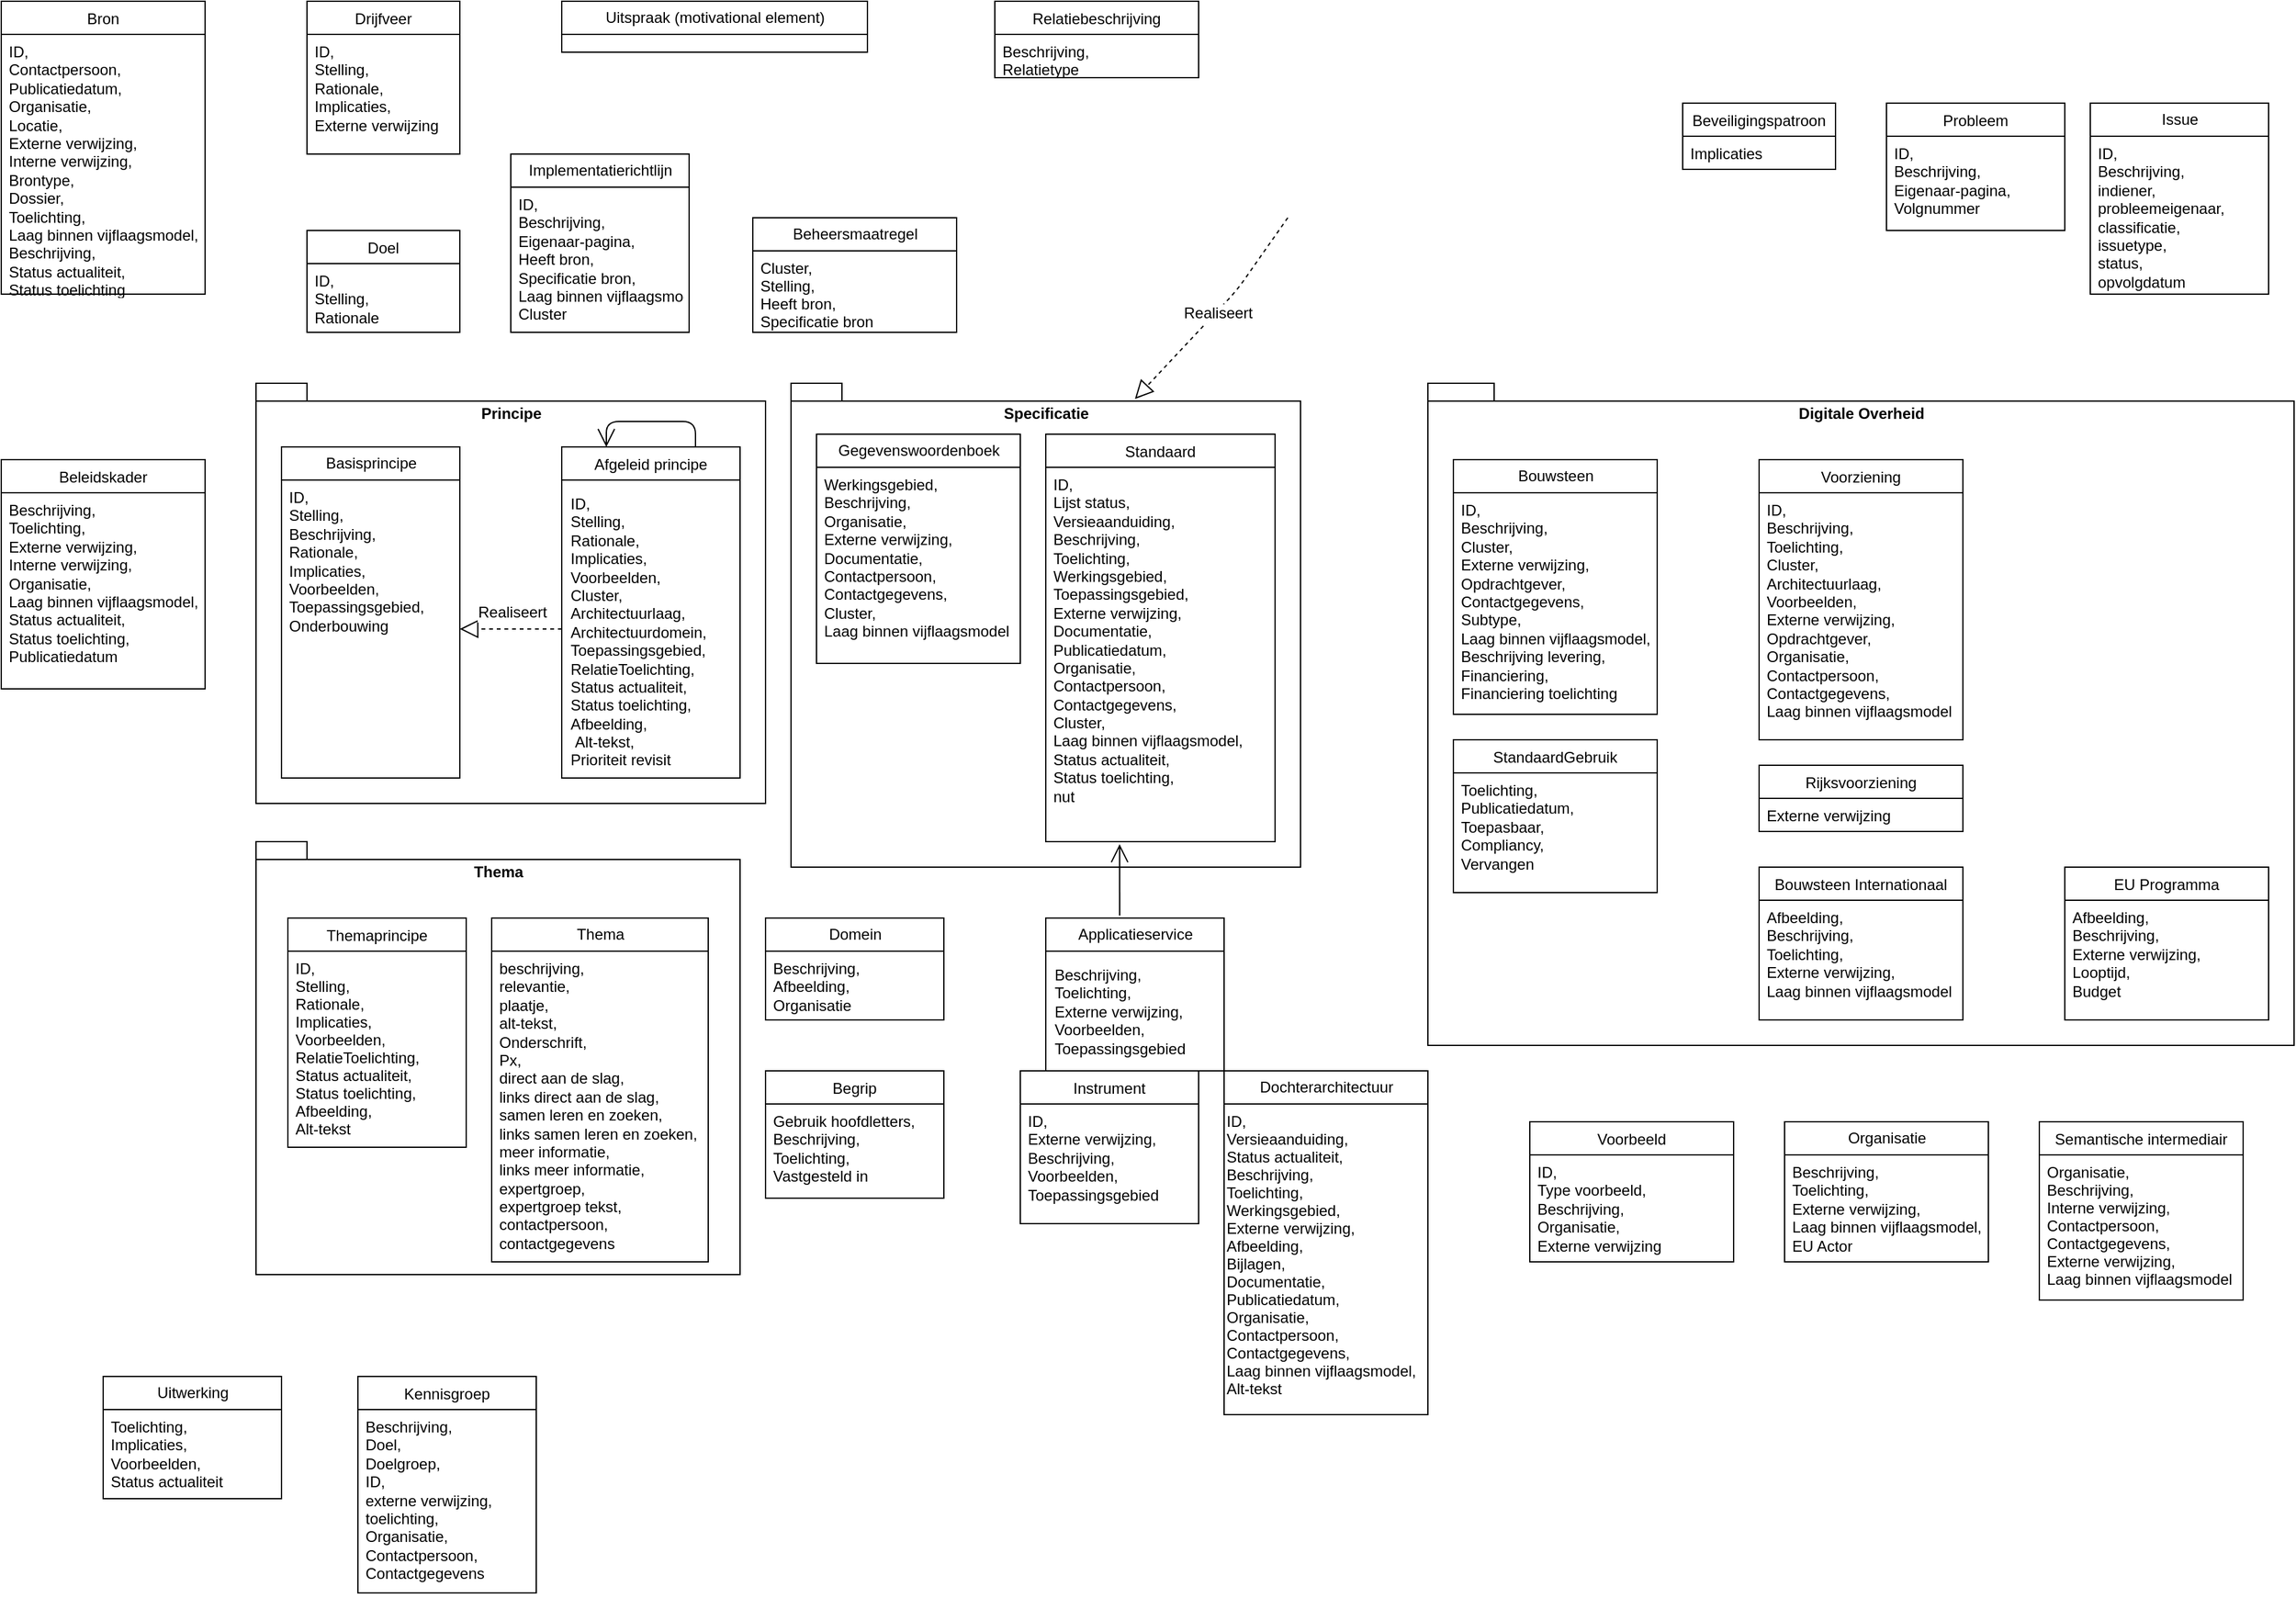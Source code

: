 <mxfile version="12.7.9" type="github">
  <diagram name="Page-1" id="e7e014a7-5840-1c2e-5031-d8a46d1fe8dd">
    <mxGraphModel dx="2591" dy="1582" grid="1" gridSize="10" guides="1" tooltips="1" connect="1" arrows="1" fold="1" page="1" pageScale="1" pageWidth="1169" pageHeight="827" background="#ffffff" math="0" shadow="0">
      <root>
        <mxCell id="0" />
        <mxCell id="1" parent="0" />
        <mxCell id="APrtU9W0fPYDer8AcuMq-135" value="Digitale Overheid" style="shape=folder;fontStyle=1;spacingTop=10;tabWidth=40;tabHeight=14;tabPosition=left;html=1;verticalAlign=top;" vertex="1" parent="1">
          <mxGeometry x="1040" y="-60" width="680" height="520" as="geometry" />
        </mxCell>
        <mxCell id="APrtU9W0fPYDer8AcuMq-133" value="Specificatie" style="shape=folder;fontStyle=1;spacingTop=10;tabWidth=40;tabHeight=14;tabPosition=left;html=1;verticalAlign=top;" vertex="1" parent="1">
          <mxGeometry x="540" y="-60" width="400" height="380" as="geometry" />
        </mxCell>
        <mxCell id="APrtU9W0fPYDer8AcuMq-134" value="Thema" style="shape=folder;fontStyle=1;spacingTop=10;tabWidth=40;tabHeight=14;tabPosition=left;html=1;verticalAlign=top;" vertex="1" parent="1">
          <mxGeometry x="120" y="300" width="380" height="340" as="geometry" />
        </mxCell>
        <mxCell id="APrtU9W0fPYDer8AcuMq-130" value="Principe" style="shape=folder;fontStyle=1;spacingTop=10;tabWidth=40;tabHeight=14;tabPosition=left;html=1;verticalAlign=top;" vertex="1" parent="1">
          <mxGeometry x="120" y="-60" width="400" height="330" as="geometry" />
        </mxCell>
        <mxCell id="aszXzjKTE8ForRHxuUWM-46" value="Afgeleid principe" style="swimlane;fontStyle=0;childLayout=stackLayout;horizontal=1;startSize=26;fillColor=none;horizontalStack=0;resizeParent=1;resizeParentMax=0;resizeLast=0;collapsible=1;marginBottom=0;" parent="1" vertex="1">
          <mxGeometry x="360" y="-10" width="140" height="260" as="geometry" />
        </mxCell>
        <mxCell id="aszXzjKTE8ForRHxuUWM-51" value="ID, &#xa;Stelling, &#xa;Rationale, &#xa;Implicaties, &#xa;Voorbeelden, &#xa;Cluster, &#xa;Architectuurlaag, &#xa;Architectuurdomein, &#xa;Toepassingsgebied, &#xa;RelatieToelichting, &#xa;Status actualiteit, &#xa;Status toelichting, &#xa;Afbeelding,&#xa; Alt-tekst, &#xa;Prioriteit revisit" style="text;whiteSpace=wrap;spacing=7;treeFolding=0;absoluteArcSize=0;" parent="aszXzjKTE8ForRHxuUWM-46" vertex="1">
          <mxGeometry y="26" width="140" height="234" as="geometry" />
        </mxCell>
        <mxCell id="aszXzjKTE8ForRHxuUWM-57" value="Applicatieservice" style="swimlane;fontStyle=0;childLayout=stackLayout;horizontal=1;startSize=26;fillColor=none;horizontalStack=0;resizeParent=1;resizeParentMax=0;resizeLast=0;collapsible=1;marginBottom=0;html=1;" parent="1" vertex="1">
          <mxGeometry x="740" y="360" width="140" height="120" as="geometry" />
        </mxCell>
        <mxCell id="aszXzjKTE8ForRHxuUWM-58" value="Beschrijving, &lt;br&gt;Toelichting, &lt;br&gt;Externe verwijzing, &lt;br&gt;Voorbeelden, &lt;br&gt;Toepassingsgebied" style="text;strokeColor=none;fillColor=none;align=left;verticalAlign=top;overflow=hidden;rotatable=0;points=[[0,0.5],[1,0.5]];portConstraint=eastwest;html=1;spacing=7;" parent="aszXzjKTE8ForRHxuUWM-57" vertex="1">
          <mxGeometry y="26" width="140" height="94" as="geometry" />
        </mxCell>
        <mxCell id="aszXzjKTE8ForRHxuUWM-61" value="Basisprincipe" style="swimlane;fontStyle=0;childLayout=stackLayout;horizontal=1;startSize=26;fillColor=none;horizontalStack=0;resizeParent=1;resizeParentMax=0;resizeLast=0;collapsible=1;marginBottom=0;html=1;" parent="1" vertex="1">
          <mxGeometry x="140" y="-10" width="140" height="260" as="geometry" />
        </mxCell>
        <mxCell id="aszXzjKTE8ForRHxuUWM-62" value="ID,&amp;nbsp;&lt;br&gt;Stelling,&amp;nbsp;&lt;br&gt;Beschrijving,&amp;nbsp;&lt;br&gt;Rationale,&lt;br&gt;Implicaties,&amp;nbsp;&lt;br&gt;Voorbeelden,&amp;nbsp;&lt;br&gt;Toepassingsgebied,&amp;nbsp;&lt;br&gt;Onderbouwing" style="text;strokeColor=none;fillColor=none;align=left;verticalAlign=top;spacingLeft=4;spacingRight=4;overflow=hidden;rotatable=0;points=[[0,0.5],[1,0.5]];portConstraint=eastwest;fontColor=#000000;html=1;" parent="aszXzjKTE8ForRHxuUWM-61" vertex="1">
          <mxGeometry y="26" width="140" height="234" as="geometry" />
        </mxCell>
        <mxCell id="4kYaTvi9r67Zi_UZiXDF-1" value="Begrip" style="swimlane;fontStyle=0;childLayout=stackLayout;horizontal=1;startSize=26;horizontalStack=0;resizeParent=1;resizeParentMax=0;resizeLast=0;collapsible=1;marginBottom=0;" parent="1" vertex="1">
          <mxGeometry x="520" y="480" width="140" height="100" as="geometry">
            <mxRectangle x="460" y="400" width="70" height="26" as="alternateBounds" />
          </mxGeometry>
        </mxCell>
        <mxCell id="4kYaTvi9r67Zi_UZiXDF-2" value="Gebruik hoofdletters,&amp;nbsp;&lt;br&gt;Beschrijving,&amp;nbsp;&lt;br&gt;Toelichting,&amp;nbsp;&lt;br&gt;Vastgesteld in" style="text;strokeColor=none;fillColor=none;align=left;verticalAlign=top;spacingLeft=4;spacingRight=4;overflow=hidden;rotatable=0;points=[[0,0.5],[1,0.5]];portConstraint=eastwest;html=1;" parent="4kYaTvi9r67Zi_UZiXDF-1" vertex="1">
          <mxGeometry y="26" width="140" height="74" as="geometry" />
        </mxCell>
        <mxCell id="APrtU9W0fPYDer8AcuMq-1" value="Beheersmaatregel" style="swimlane;fontStyle=0;childLayout=stackLayout;horizontal=1;startSize=26;fillColor=none;horizontalStack=0;resizeParent=1;resizeParentMax=0;resizeLast=0;collapsible=1;marginBottom=0;html=1;" vertex="1" parent="1">
          <mxGeometry x="510" y="-190" width="160" height="90" as="geometry" />
        </mxCell>
        <mxCell id="APrtU9W0fPYDer8AcuMq-2" value="Cluster,&#xa;Stelling,&#xa;Heeft bron,&#xa;Specificatie bron" style="text;strokeColor=none;fillColor=none;align=left;verticalAlign=top;spacingLeft=4;spacingRight=4;overflow=hidden;rotatable=0;points=[[0,0.5],[1,0.5]];portConstraint=eastwest;" vertex="1" parent="APrtU9W0fPYDer8AcuMq-1">
          <mxGeometry y="26" width="160" height="64" as="geometry" />
        </mxCell>
        <mxCell id="APrtU9W0fPYDer8AcuMq-13" value="Beleidskader" style="swimlane;fontStyle=0;childLayout=stackLayout;horizontal=1;startSize=26;fillColor=none;horizontalStack=0;resizeParent=1;resizeParentMax=0;resizeLast=0;collapsible=1;marginBottom=0;" vertex="1" parent="1">
          <mxGeometry x="-80" width="160" height="180" as="geometry">
            <mxRectangle x="250" y="280" width="110" height="130" as="alternateBounds" />
          </mxGeometry>
        </mxCell>
        <mxCell id="APrtU9W0fPYDer8AcuMq-14" value="Beschrijving,&lt;br&gt;Toelichting,&lt;br&gt;Externe verwijzing,&lt;br&gt;Interne verwijzing,&amp;nbsp;&lt;br&gt;Organisatie,&amp;nbsp;&lt;br&gt;Laag binnen vijflaagsmodel,&amp;nbsp;&lt;br&gt;Status actualiteit,&amp;nbsp;&lt;br&gt;Status toelichting,&amp;nbsp;&lt;br&gt;Publicatiedatum" style="text;strokeColor=none;fillColor=none;align=left;verticalAlign=top;spacingLeft=4;spacingRight=4;overflow=hidden;rotatable=0;points=[[0,0.5],[1,0.5]];portConstraint=eastwest;html=1;" vertex="1" parent="APrtU9W0fPYDer8AcuMq-13">
          <mxGeometry y="26" width="160" height="154" as="geometry" />
        </mxCell>
        <mxCell id="APrtU9W0fPYDer8AcuMq-16" value="Beveiligingspatroon" style="swimlane;fontStyle=0;childLayout=stackLayout;horizontal=1;startSize=26;fillColor=none;horizontalStack=0;resizeParent=1;resizeParentMax=0;resizeLast=0;collapsible=1;marginBottom=0;" vertex="1" parent="1">
          <mxGeometry x="1240" y="-280" width="120" height="52" as="geometry" />
        </mxCell>
        <mxCell id="APrtU9W0fPYDer8AcuMq-17" value="Implicaties" style="text;strokeColor=none;fillColor=none;align=left;verticalAlign=top;spacingLeft=4;spacingRight=4;overflow=hidden;rotatable=0;points=[[0,0.5],[1,0.5]];portConstraint=eastwest;html=1;" vertex="1" parent="APrtU9W0fPYDer8AcuMq-16">
          <mxGeometry y="26" width="120" height="26" as="geometry" />
        </mxCell>
        <mxCell id="APrtU9W0fPYDer8AcuMq-20" value="Bouwsteen" style="swimlane;fontStyle=0;childLayout=stackLayout;horizontal=1;startSize=26;fillColor=none;horizontalStack=0;resizeParent=1;resizeParentMax=0;resizeLast=0;collapsible=1;marginBottom=0;html=1;" vertex="1" parent="1">
          <mxGeometry x="1060" width="160" height="200" as="geometry" />
        </mxCell>
        <mxCell id="APrtU9W0fPYDer8AcuMq-21" value="ID,&amp;nbsp;&lt;br&gt;Beschrijving,&amp;nbsp;&lt;br&gt;Cluster,&amp;nbsp;&lt;br&gt;Externe verwijzing,&amp;nbsp;&lt;br&gt;Opdrachtgever,&amp;nbsp;&lt;br&gt;Contactgegevens,&amp;nbsp;&lt;br&gt;Subtype,&amp;nbsp;&lt;br&gt;Laag binnen vijflaagsmodel,&amp;nbsp;&lt;br&gt;Beschrijving levering,&amp;nbsp;&lt;br&gt;Financiering,&amp;nbsp;&lt;br&gt;Financiering toelichting" style="text;strokeColor=none;fillColor=none;align=left;verticalAlign=top;spacingLeft=4;spacingRight=4;overflow=hidden;rotatable=0;points=[[0,0.5],[1,0.5]];portConstraint=eastwest;html=1;" vertex="1" parent="APrtU9W0fPYDer8AcuMq-20">
          <mxGeometry y="26" width="160" height="174" as="geometry" />
        </mxCell>
        <mxCell id="APrtU9W0fPYDer8AcuMq-24" value="Bouwsteen Internationaal" style="swimlane;fontStyle=0;childLayout=stackLayout;horizontal=1;startSize=26;fillColor=none;horizontalStack=0;resizeParent=1;resizeParentMax=0;resizeLast=0;collapsible=1;marginBottom=0;" vertex="1" parent="1">
          <mxGeometry x="1300" y="320" width="160" height="120" as="geometry" />
        </mxCell>
        <mxCell id="APrtU9W0fPYDer8AcuMq-25" value="Afbeelding,&amp;nbsp;&lt;br&gt;Beschrijving,&amp;nbsp;&lt;br&gt;Toelichting,&amp;nbsp;&lt;br&gt;Externe verwijzing,&amp;nbsp;&lt;br&gt;Laag binnen vijflaagsmodel" style="text;strokeColor=none;fillColor=none;align=left;verticalAlign=top;spacingLeft=4;spacingRight=4;overflow=hidden;rotatable=0;points=[[0,0.5],[1,0.5]];portConstraint=eastwest;html=1;" vertex="1" parent="APrtU9W0fPYDer8AcuMq-24">
          <mxGeometry y="26" width="160" height="94" as="geometry" />
        </mxCell>
        <mxCell id="APrtU9W0fPYDer8AcuMq-28" value="Bron" style="swimlane;fontStyle=0;childLayout=stackLayout;horizontal=1;startSize=26;fillColor=none;horizontalStack=0;resizeParent=1;resizeParentMax=0;resizeLast=0;collapsible=1;marginBottom=0;" vertex="1" parent="1">
          <mxGeometry x="-80" y="-360" width="160" height="230" as="geometry" />
        </mxCell>
        <mxCell id="APrtU9W0fPYDer8AcuMq-29" value="ID,&amp;nbsp;&lt;br&gt;Contactpersoon,&amp;nbsp;&lt;br&gt;Publicatiedatum,&amp;nbsp;&lt;br&gt;Organisatie,&amp;nbsp;&lt;br&gt;Locatie,&amp;nbsp;&lt;br&gt;Externe verwijzing,&amp;nbsp;&lt;br&gt;Interne verwijzing,&amp;nbsp;&lt;br&gt;Brontype,&amp;nbsp;&lt;br&gt;Dossier,&amp;nbsp;&lt;br&gt;Toelichting,&amp;nbsp;&lt;br&gt;Laag binnen vijflaagsmodel,&amp;nbsp;&lt;br&gt;Beschrijving,&amp;nbsp;&lt;br&gt;Status actualiteit,&amp;nbsp;&lt;br&gt;Status toelichting" style="text;strokeColor=none;fillColor=none;align=left;verticalAlign=top;spacingLeft=4;spacingRight=4;overflow=hidden;rotatable=0;points=[[0,0.5],[1,0.5]];portConstraint=eastwest;html=1;" vertex="1" parent="APrtU9W0fPYDer8AcuMq-28">
          <mxGeometry y="26" width="160" height="204" as="geometry" />
        </mxCell>
        <mxCell id="APrtU9W0fPYDer8AcuMq-32" value="Dochterarchitectuur" style="swimlane;fontStyle=0;childLayout=stackLayout;horizontal=1;startSize=26;fillColor=none;horizontalStack=0;resizeParent=1;resizeParentMax=0;resizeLast=0;collapsible=1;marginBottom=0;html=1;" vertex="1" parent="1">
          <mxGeometry x="880" y="480" width="160" height="270" as="geometry" />
        </mxCell>
        <mxCell id="APrtU9W0fPYDer8AcuMq-36" value="ID, &#xa;Versieaanduiding, &#xa;Status actualiteit, &#xa;Beschrijving, &#xa;Toelichting, &#xa;Werkingsgebied, &#xa;Externe verwijzing, &#xa;Afbeelding, &#xa;Bijlagen, &#xa;Documentatie, &#xa;Publicatiedatum, &#xa;Organisatie, &#xa;Contactpersoon, &#xa;Contactgegevens, &#xa;Laag binnen vijflaagsmodel, &#xa;Alt-tekst" style="text;" vertex="1" parent="APrtU9W0fPYDer8AcuMq-32">
          <mxGeometry y="26" width="160" height="244" as="geometry" />
        </mxCell>
        <mxCell id="APrtU9W0fPYDer8AcuMq-40" value="Doel" style="swimlane;fontStyle=0;childLayout=stackLayout;horizontal=1;startSize=26;fillColor=none;horizontalStack=0;resizeParent=1;resizeParentMax=0;resizeLast=0;collapsible=1;marginBottom=0;" vertex="1" parent="1">
          <mxGeometry x="160" y="-180" width="120" height="80" as="geometry" />
        </mxCell>
        <mxCell id="APrtU9W0fPYDer8AcuMq-41" value="ID,&amp;nbsp;&lt;br&gt;Stelling,&amp;nbsp;&lt;br&gt;Rationale" style="text;strokeColor=none;fillColor=none;align=left;verticalAlign=top;spacingLeft=4;spacingRight=4;overflow=hidden;rotatable=0;points=[[0,0.5],[1,0.5]];portConstraint=eastwest;html=1;" vertex="1" parent="APrtU9W0fPYDer8AcuMq-40">
          <mxGeometry y="26" width="120" height="54" as="geometry" />
        </mxCell>
        <mxCell id="APrtU9W0fPYDer8AcuMq-44" value="Domein" style="swimlane;fontStyle=0;childLayout=stackLayout;horizontal=1;startSize=26;fillColor=none;horizontalStack=0;resizeParent=1;resizeParentMax=0;resizeLast=0;collapsible=1;marginBottom=0;html=1;" vertex="1" parent="1">
          <mxGeometry x="520" y="360" width="140" height="80" as="geometry" />
        </mxCell>
        <mxCell id="APrtU9W0fPYDer8AcuMq-45" value="Beschrijving,&amp;nbsp;&lt;br&gt;Afbeelding,&amp;nbsp;&lt;br&gt;Organisatie" style="text;strokeColor=none;fillColor=none;align=left;verticalAlign=top;spacingLeft=4;spacingRight=4;overflow=hidden;rotatable=0;points=[[0,0.5],[1,0.5]];portConstraint=eastwest;html=1;" vertex="1" parent="APrtU9W0fPYDer8AcuMq-44">
          <mxGeometry y="26" width="140" height="54" as="geometry" />
        </mxCell>
        <mxCell id="APrtU9W0fPYDer8AcuMq-48" value="Drijfveer" style="swimlane;fontStyle=0;childLayout=stackLayout;horizontal=1;startSize=26;fillColor=none;horizontalStack=0;resizeParent=1;resizeParentMax=0;resizeLast=0;collapsible=1;marginBottom=0;" vertex="1" parent="1">
          <mxGeometry x="160" y="-360" width="120" height="120" as="geometry" />
        </mxCell>
        <mxCell id="APrtU9W0fPYDer8AcuMq-49" value="ID,&amp;nbsp;&lt;br&gt;Stelling,&amp;nbsp;&lt;br&gt;Rationale,&amp;nbsp;&lt;br&gt;Implicaties,&amp;nbsp;&lt;br&gt;Externe verwijzing" style="text;strokeColor=none;fillColor=none;align=left;verticalAlign=top;spacingLeft=4;spacingRight=4;overflow=hidden;rotatable=0;points=[[0,0.5],[1,0.5]];portConstraint=eastwest;html=1;" vertex="1" parent="APrtU9W0fPYDer8AcuMq-48">
          <mxGeometry y="26" width="120" height="94" as="geometry" />
        </mxCell>
        <mxCell id="APrtU9W0fPYDer8AcuMq-52" value="EU Programma" style="swimlane;fontStyle=0;childLayout=stackLayout;horizontal=1;startSize=26;fillColor=none;horizontalStack=0;resizeParent=1;resizeParentMax=0;resizeLast=0;collapsible=1;marginBottom=0;" vertex="1" parent="1">
          <mxGeometry x="1540" y="320" width="160" height="120" as="geometry" />
        </mxCell>
        <mxCell id="APrtU9W0fPYDer8AcuMq-53" value="Afbeelding,&amp;nbsp;&lt;br&gt;Beschrijving,&amp;nbsp;&lt;br&gt;Externe verwijzing,&lt;br&gt;Looptijd,&amp;nbsp;&lt;br&gt;Budget" style="text;strokeColor=none;fillColor=none;align=left;verticalAlign=top;spacingLeft=4;spacingRight=4;overflow=hidden;rotatable=0;points=[[0,0.5],[1,0.5]];portConstraint=eastwest;html=1;" vertex="1" parent="APrtU9W0fPYDer8AcuMq-52">
          <mxGeometry y="26" width="160" height="94" as="geometry" />
        </mxCell>
        <mxCell id="APrtU9W0fPYDer8AcuMq-56" value="Gegevenswoordenboek" style="swimlane;fontStyle=0;childLayout=stackLayout;horizontal=1;startSize=26;fillColor=none;horizontalStack=0;resizeParent=1;resizeParentMax=0;resizeLast=0;collapsible=1;marginBottom=0;html=1;" vertex="1" parent="1">
          <mxGeometry x="560" y="-20" width="160" height="180" as="geometry" />
        </mxCell>
        <mxCell id="APrtU9W0fPYDer8AcuMq-57" value="Werkingsgebied,&amp;nbsp;&lt;br&gt;Beschrijving,&amp;nbsp;&lt;br&gt;Organisatie,&amp;nbsp;&lt;br&gt;Externe verwijzing,&amp;nbsp;&lt;br&gt;Documentatie,&amp;nbsp;&lt;br&gt;Contactpersoon,&amp;nbsp;&lt;br&gt;Contactgegevens,&amp;nbsp;&lt;br&gt;Cluster,&amp;nbsp;&lt;br&gt;Laag binnen vijflaagsmodel" style="text;strokeColor=none;fillColor=none;align=left;verticalAlign=top;spacingLeft=4;spacingRight=4;overflow=hidden;rotatable=0;points=[[0,0.5],[1,0.5]];portConstraint=eastwest;html=1;" vertex="1" parent="APrtU9W0fPYDer8AcuMq-56">
          <mxGeometry y="26" width="160" height="154" as="geometry" />
        </mxCell>
        <mxCell id="APrtU9W0fPYDer8AcuMq-60" value="Implementatierichtlijn" style="swimlane;fontStyle=0;childLayout=stackLayout;horizontal=1;startSize=26;fillColor=none;horizontalStack=0;resizeParent=1;resizeParentMax=0;resizeLast=0;collapsible=1;marginBottom=0;html=1;" vertex="1" parent="1">
          <mxGeometry x="320" y="-240" width="140" height="140" as="geometry" />
        </mxCell>
        <mxCell id="APrtU9W0fPYDer8AcuMq-61" value="ID,&amp;nbsp;&lt;br&gt;Beschrijving,&amp;nbsp;&lt;br&gt;Eigenaar-pagina,&amp;nbsp;&lt;br&gt;Heeft bron,&amp;nbsp;&lt;br&gt;Specificatie bron,&amp;nbsp;&lt;br&gt;Laag binnen vijflaagsmodel,&amp;nbsp;&lt;br&gt;Cluster" style="text;strokeColor=none;fillColor=none;align=left;verticalAlign=top;spacingLeft=4;spacingRight=4;overflow=hidden;rotatable=0;points=[[0,0.5],[1,0.5]];portConstraint=eastwest;html=1;" vertex="1" parent="APrtU9W0fPYDer8AcuMq-60">
          <mxGeometry y="26" width="140" height="114" as="geometry" />
        </mxCell>
        <mxCell id="APrtU9W0fPYDer8AcuMq-64" value="Instrument" style="swimlane;fontStyle=0;childLayout=stackLayout;horizontal=1;startSize=26;fillColor=none;horizontalStack=0;resizeParent=1;resizeParentMax=0;resizeLast=0;collapsible=1;marginBottom=0;" vertex="1" parent="1">
          <mxGeometry x="720" y="480" width="140" height="120" as="geometry" />
        </mxCell>
        <mxCell id="APrtU9W0fPYDer8AcuMq-65" value="ID, &lt;br&gt;Externe verwijzing, &lt;br&gt;Beschrijving, &lt;br&gt;Voorbeelden, &lt;br&gt;Toepassingsgebied" style="text;strokeColor=none;fillColor=none;align=left;verticalAlign=top;spacingLeft=4;spacingRight=4;overflow=hidden;rotatable=0;points=[[0,0.5],[1,0.5]];portConstraint=eastwest;html=1;" vertex="1" parent="APrtU9W0fPYDer8AcuMq-64">
          <mxGeometry y="26" width="140" height="94" as="geometry" />
        </mxCell>
        <mxCell id="APrtU9W0fPYDer8AcuMq-69" value="Issue" style="swimlane;fontStyle=0;childLayout=stackLayout;horizontal=1;startSize=26;fillColor=none;horizontalStack=0;resizeParent=1;resizeParentMax=0;resizeLast=0;collapsible=1;marginBottom=0;html=1;" vertex="1" parent="1">
          <mxGeometry x="1560" y="-280" width="140" height="150" as="geometry" />
        </mxCell>
        <mxCell id="APrtU9W0fPYDer8AcuMq-70" value="ID,&amp;nbsp;&lt;br&gt;Beschrijving,&amp;nbsp;&lt;br&gt;indiener,&amp;nbsp;&lt;br&gt;probleemeigenaar,&amp;nbsp;&lt;br&gt;classificatie,&amp;nbsp;&lt;br&gt;issuetype,&amp;nbsp;&lt;br&gt;status,&amp;nbsp;&lt;br&gt;opvolgdatum" style="text;strokeColor=none;fillColor=none;align=left;verticalAlign=top;spacingLeft=4;spacingRight=4;overflow=hidden;rotatable=0;points=[[0,0.5],[1,0.5]];portConstraint=eastwest;html=1;" vertex="1" parent="APrtU9W0fPYDer8AcuMq-69">
          <mxGeometry y="26" width="140" height="124" as="geometry" />
        </mxCell>
        <mxCell id="APrtU9W0fPYDer8AcuMq-73" value="Kennisgroep" style="swimlane;fontStyle=0;childLayout=stackLayout;horizontal=1;startSize=26;fillColor=none;horizontalStack=0;resizeParent=1;resizeParentMax=0;resizeLast=0;collapsible=1;marginBottom=0;" vertex="1" parent="1">
          <mxGeometry x="200" y="720" width="140" height="170" as="geometry" />
        </mxCell>
        <mxCell id="APrtU9W0fPYDer8AcuMq-74" value="Beschrijving,&amp;nbsp;&lt;br&gt;Doel,&amp;nbsp;&lt;br&gt;Doelgroep,&amp;nbsp;&lt;br&gt;ID,&amp;nbsp;&lt;br&gt;externe verwijzing,&amp;nbsp;&lt;br&gt;toelichting,&amp;nbsp;&lt;br&gt;Organisatie,&amp;nbsp;&lt;br&gt;Contactpersoon,&amp;nbsp;&lt;br&gt;Contactgegevens" style="text;strokeColor=none;fillColor=none;align=left;verticalAlign=top;spacingLeft=4;spacingRight=4;overflow=hidden;rotatable=0;points=[[0,0.5],[1,0.5]];portConstraint=eastwest;html=1;" vertex="1" parent="APrtU9W0fPYDer8AcuMq-73">
          <mxGeometry y="26" width="140" height="144" as="geometry" />
        </mxCell>
        <mxCell id="APrtU9W0fPYDer8AcuMq-81" value="Probleem" style="swimlane;fontStyle=0;childLayout=stackLayout;horizontal=1;startSize=26;fillColor=none;horizontalStack=0;resizeParent=1;resizeParentMax=0;resizeLast=0;collapsible=1;marginBottom=0;" vertex="1" parent="1">
          <mxGeometry x="1400" y="-280" width="140" height="100" as="geometry" />
        </mxCell>
        <mxCell id="APrtU9W0fPYDer8AcuMq-82" value="ID,&amp;nbsp;&lt;br&gt;Beschrijving,&lt;br&gt;Eigenaar-pagina,&amp;nbsp;&lt;br&gt;Volgnummer" style="text;strokeColor=none;fillColor=none;align=left;verticalAlign=top;spacingLeft=4;spacingRight=4;overflow=hidden;rotatable=0;points=[[0,0.5],[1,0.5]];portConstraint=eastwest;html=1;" vertex="1" parent="APrtU9W0fPYDer8AcuMq-81">
          <mxGeometry y="26" width="140" height="74" as="geometry" />
        </mxCell>
        <mxCell id="APrtU9W0fPYDer8AcuMq-85" value="Relatiebeschrijving" style="swimlane;fontStyle=0;childLayout=stackLayout;horizontal=1;startSize=26;fillColor=none;horizontalStack=0;resizeParent=1;resizeParentMax=0;resizeLast=0;collapsible=1;marginBottom=0;html=0;" vertex="1" parent="1">
          <mxGeometry x="700" y="-360" width="160" height="60" as="geometry" />
        </mxCell>
        <mxCell id="APrtU9W0fPYDer8AcuMq-86" value="Beschrijving,&amp;nbsp;&lt;br&gt;Relatietype" style="text;strokeColor=none;fillColor=none;align=left;verticalAlign=top;spacingLeft=4;spacingRight=4;overflow=hidden;rotatable=0;points=[[0,0.5],[1,0.5]];portConstraint=eastwest;html=1;" vertex="1" parent="APrtU9W0fPYDer8AcuMq-85">
          <mxGeometry y="26" width="160" height="34" as="geometry" />
        </mxCell>
        <mxCell id="APrtU9W0fPYDer8AcuMq-90" value="Rijksvoorziening" style="swimlane;fontStyle=0;childLayout=stackLayout;horizontal=1;startSize=26;fillColor=none;horizontalStack=0;resizeParent=1;resizeParentMax=0;resizeLast=0;collapsible=1;marginBottom=0;" vertex="1" parent="1">
          <mxGeometry x="1300" y="240" width="160" height="52" as="geometry" />
        </mxCell>
        <mxCell id="APrtU9W0fPYDer8AcuMq-91" value="Externe verwijzing" style="text;strokeColor=none;fillColor=none;align=left;verticalAlign=top;spacingLeft=4;spacingRight=4;overflow=hidden;rotatable=0;points=[[0,0.5],[1,0.5]];portConstraint=eastwest;html=1;" vertex="1" parent="APrtU9W0fPYDer8AcuMq-90">
          <mxGeometry y="26" width="160" height="26" as="geometry" />
        </mxCell>
        <mxCell id="APrtU9W0fPYDer8AcuMq-94" value="Semantische intermediair" style="swimlane;fontStyle=0;childLayout=stackLayout;horizontal=1;startSize=26;fillColor=none;horizontalStack=0;resizeParent=1;resizeParentMax=0;resizeLast=0;collapsible=1;marginBottom=0;html=0;" vertex="1" parent="1">
          <mxGeometry x="1520" y="520" width="160" height="140" as="geometry" />
        </mxCell>
        <mxCell id="APrtU9W0fPYDer8AcuMq-95" value="Organisatie, &#xa;Beschrijving, &#xa;Interne verwijzing, &#xa;Contactpersoon, &#xa;Contactgegevens, &#xa;Externe verwijzing,&#xa;Laag binnen vijflaagsmodel" style="text;strokeColor=none;fillColor=none;align=left;verticalAlign=top;spacingLeft=4;spacingRight=4;overflow=hidden;rotatable=0;points=[[0,0.5],[1,0.5]];portConstraint=eastwest;" vertex="1" parent="APrtU9W0fPYDer8AcuMq-94">
          <mxGeometry y="26" width="160" height="114" as="geometry" />
        </mxCell>
        <mxCell id="APrtU9W0fPYDer8AcuMq-98" value="Standaard" style="swimlane;fontStyle=0;childLayout=stackLayout;horizontal=1;startSize=26;fillColor=none;horizontalStack=0;resizeParent=1;resizeParentMax=0;resizeLast=0;collapsible=1;marginBottom=0;html=0;" vertex="1" parent="1">
          <mxGeometry x="740" y="-20" width="180" height="320" as="geometry" />
        </mxCell>
        <mxCell id="APrtU9W0fPYDer8AcuMq-99" value="ID,&amp;nbsp;&lt;br&gt;Lijst status,&amp;nbsp;&lt;br&gt;Versieaanduiding,&amp;nbsp;&lt;br&gt;Beschrijving,&amp;nbsp;&lt;br&gt;Toelichting,&amp;nbsp;&lt;br&gt;Werkingsgebied,&amp;nbsp;&lt;br&gt;Toepassingsgebied,&amp;nbsp;&lt;br&gt;Externe verwijzing,&amp;nbsp;&lt;br&gt;Documentatie,&amp;nbsp;&lt;br&gt;Publicatiedatum,&amp;nbsp;&lt;br&gt;Organisatie,&amp;nbsp;&lt;br&gt;Contactpersoon,&amp;nbsp;&lt;br&gt;Contactgegevens,&amp;nbsp;&lt;br&gt;Cluster,&amp;nbsp;&lt;br&gt;Laag binnen vijflaagsmodel,&amp;nbsp;&lt;br&gt;Status actualiteit,&amp;nbsp;&lt;br&gt;Status toelichting,&amp;nbsp;&lt;br&gt;nut" style="text;strokeColor=none;fillColor=none;align=left;verticalAlign=top;spacingLeft=4;spacingRight=4;overflow=hidden;rotatable=0;points=[[0,0.5],[1,0.5]];portConstraint=eastwest;html=1;" vertex="1" parent="APrtU9W0fPYDer8AcuMq-98">
          <mxGeometry y="26" width="180" height="294" as="geometry" />
        </mxCell>
        <mxCell id="APrtU9W0fPYDer8AcuMq-102" value="StandaardGebruik" style="swimlane;fontStyle=0;childLayout=stackLayout;horizontal=1;startSize=26;fillColor=none;horizontalStack=0;resizeParent=1;resizeParentMax=0;resizeLast=0;collapsible=1;marginBottom=0;" vertex="1" parent="1">
          <mxGeometry x="1060" y="220" width="160" height="120" as="geometry" />
        </mxCell>
        <mxCell id="APrtU9W0fPYDer8AcuMq-103" value="Toelichting,&amp;nbsp;&lt;br&gt;Publicatiedatum,&amp;nbsp;&lt;br&gt;Toepasbaar,&amp;nbsp;&lt;br&gt;Compliancy,&amp;nbsp;&lt;br&gt;Vervangen" style="text;strokeColor=none;fillColor=none;align=left;verticalAlign=top;spacingLeft=4;spacingRight=4;overflow=hidden;rotatable=0;points=[[0,0.5],[1,0.5]];portConstraint=eastwest;html=1;" vertex="1" parent="APrtU9W0fPYDer8AcuMq-102">
          <mxGeometry y="26" width="160" height="94" as="geometry" />
        </mxCell>
        <mxCell id="APrtU9W0fPYDer8AcuMq-106" value="Thema" style="swimlane;fontStyle=0;childLayout=stackLayout;horizontal=1;startSize=26;fillColor=none;horizontalStack=0;resizeParent=1;resizeParentMax=0;resizeLast=0;collapsible=1;marginBottom=0;html=1;" vertex="1" parent="1">
          <mxGeometry x="305" y="360" width="170" height="270" as="geometry" />
        </mxCell>
        <mxCell id="APrtU9W0fPYDer8AcuMq-107" value="beschrijving, &lt;br&gt;relevantie, &lt;br&gt;plaatje, &lt;br&gt;alt-tekst, &lt;br&gt;Onderschrift, &lt;br&gt;Px, &lt;br&gt;direct aan de slag, &lt;br&gt;links direct aan de slag, &lt;br&gt;samen leren en zoeken, &lt;br&gt;links samen leren en zoeken, &lt;br&gt;meer informatie, &lt;br&gt;links meer informatie, &lt;br&gt;expertgroep, &lt;br&gt;expertgroep tekst, &lt;br&gt;contactpersoon, &lt;br&gt;contactgegevens" style="text;strokeColor=none;fillColor=none;align=left;verticalAlign=top;spacingLeft=4;spacingRight=4;overflow=hidden;rotatable=0;points=[[0,0.5],[1,0.5]];portConstraint=eastwest;html=1;" vertex="1" parent="APrtU9W0fPYDer8AcuMq-106">
          <mxGeometry y="26" width="170" height="244" as="geometry" />
        </mxCell>
        <mxCell id="APrtU9W0fPYDer8AcuMq-110" value="Themaprincipe" style="swimlane;fontStyle=0;childLayout=stackLayout;horizontal=1;startSize=26;fillColor=none;horizontalStack=0;resizeParent=1;resizeParentMax=0;resizeLast=0;collapsible=1;marginBottom=0;" vertex="1" parent="1">
          <mxGeometry x="145" y="360" width="140" height="180" as="geometry" />
        </mxCell>
        <mxCell id="APrtU9W0fPYDer8AcuMq-111" value="ID, &#xa;Stelling,&#xa;Rationale, &#xa;Implicaties, &#xa;Voorbeelden, &#xa;RelatieToelichting, &#xa;Status actualiteit, &#xa;Status toelichting, &#xa;Afbeelding, &#xa;Alt-tekst" style="text;strokeColor=none;fillColor=none;align=left;verticalAlign=top;spacingLeft=4;spacingRight=4;overflow=hidden;rotatable=0;points=[[0,0.5],[1,0.5]];portConstraint=eastwest;" vertex="1" parent="APrtU9W0fPYDer8AcuMq-110">
          <mxGeometry y="26" width="140" height="154" as="geometry" />
        </mxCell>
        <mxCell id="APrtU9W0fPYDer8AcuMq-114" value="Uitwerking" style="swimlane;fontStyle=0;childLayout=stackLayout;horizontal=1;startSize=26;fillColor=none;horizontalStack=0;resizeParent=1;resizeParentMax=0;resizeLast=0;collapsible=1;marginBottom=0;html=1;" vertex="1" parent="1">
          <mxGeometry y="720" width="140" height="96" as="geometry" />
        </mxCell>
        <mxCell id="APrtU9W0fPYDer8AcuMq-115" value="Toelichting, &lt;br&gt;Implicaties, &lt;br&gt;Voorbeelden, &lt;br&gt;Status actualiteit" style="text;strokeColor=none;fillColor=none;align=left;verticalAlign=top;spacingLeft=4;spacingRight=4;overflow=hidden;rotatable=0;points=[[0,0.5],[1,0.5]];portConstraint=eastwest;html=1;" vertex="1" parent="APrtU9W0fPYDer8AcuMq-114">
          <mxGeometry y="26" width="140" height="70" as="geometry" />
        </mxCell>
        <mxCell id="APrtU9W0fPYDer8AcuMq-118" value="Voorbeeld" style="swimlane;fontStyle=0;childLayout=stackLayout;horizontal=1;startSize=26;fillColor=none;horizontalStack=0;resizeParent=1;resizeParentMax=0;resizeLast=0;collapsible=1;marginBottom=0;" vertex="1" parent="1">
          <mxGeometry x="1120" y="520" width="160" height="110" as="geometry" />
        </mxCell>
        <mxCell id="APrtU9W0fPYDer8AcuMq-119" value="ID, &lt;br&gt;Type voorbeeld, &lt;br&gt;Beschrijving, &lt;br&gt;Organisatie, &lt;br&gt;Externe verwijzing" style="text;strokeColor=none;fillColor=none;align=left;verticalAlign=top;spacingLeft=4;spacingRight=4;overflow=hidden;rotatable=0;points=[[0,0.5],[1,0.5]];portConstraint=eastwest;html=1;" vertex="1" parent="APrtU9W0fPYDer8AcuMq-118">
          <mxGeometry y="26" width="160" height="84" as="geometry" />
        </mxCell>
        <mxCell id="APrtU9W0fPYDer8AcuMq-122" value="Voorziening" style="swimlane;fontStyle=0;childLayout=stackLayout;horizontal=1;startSize=26;fillColor=none;horizontalStack=0;resizeParent=1;resizeParentMax=0;resizeLast=0;collapsible=1;marginBottom=0;html=0;" vertex="1" parent="1">
          <mxGeometry x="1300" width="160" height="220" as="geometry" />
        </mxCell>
        <mxCell id="APrtU9W0fPYDer8AcuMq-123" value="ID, &lt;br&gt;Beschrijving, &lt;br&gt;Toelichting, &lt;br&gt;Cluster, &lt;br&gt;Architectuurlaag, &lt;br&gt;Voorbeelden, &lt;br&gt;Externe verwijzing, &lt;br&gt;Opdrachtgever, &lt;br&gt;Organisatie, &lt;br&gt;Contactpersoon, &lt;br&gt;Contactgegevens, &lt;br&gt;Laag binnen vijflaagsmodel" style="text;strokeColor=none;fillColor=none;align=left;verticalAlign=top;spacingLeft=4;spacingRight=4;overflow=hidden;rotatable=0;points=[[0,0.5],[1,0.5]];portConstraint=eastwest;html=1;" vertex="1" parent="APrtU9W0fPYDer8AcuMq-122">
          <mxGeometry y="26" width="160" height="194" as="geometry" />
        </mxCell>
        <mxCell id="APrtU9W0fPYDer8AcuMq-126" value="Uitspraak (motivational element)" style="swimlane;fontStyle=0;childLayout=stackLayout;horizontal=1;startSize=26;fillColor=none;horizontalStack=0;resizeParent=1;resizeParentMax=0;resizeLast=0;collapsible=1;marginBottom=0;html=1;" vertex="1" collapsed="1" parent="1">
          <mxGeometry x="360" y="-360" width="240" height="40" as="geometry">
            <mxRectangle x="670" y="50" width="170" height="52" as="alternateBounds" />
          </mxGeometry>
        </mxCell>
        <mxCell id="APrtU9W0fPYDer8AcuMq-77" value="Organisatie" style="swimlane;fontStyle=0;childLayout=stackLayout;horizontal=1;startSize=26;fillColor=none;horizontalStack=0;resizeParent=1;resizeParentMax=0;resizeLast=0;collapsible=1;marginBottom=0;html=1;" vertex="1" parent="1">
          <mxGeometry x="1320" y="520" width="160" height="110" as="geometry" />
        </mxCell>
        <mxCell id="APrtU9W0fPYDer8AcuMq-78" value="Beschrijving,&amp;nbsp;&lt;br&gt;Toelichting,&amp;nbsp;&lt;br&gt;Externe verwijzing,&amp;nbsp;&lt;br&gt;Laag binnen vijflaagsmodel,&amp;nbsp;&lt;br&gt;EU Actor" style="text;strokeColor=none;fillColor=none;align=left;verticalAlign=top;spacingLeft=4;spacingRight=4;overflow=hidden;rotatable=0;points=[[0,0.5],[1,0.5]];portConstraint=eastwest;html=1;" vertex="1" parent="APrtU9W0fPYDer8AcuMq-77">
          <mxGeometry y="26" width="160" height="84" as="geometry" />
        </mxCell>
        <mxCell id="APrtU9W0fPYDer8AcuMq-146" value="" style="endArrow=block;dashed=1;endFill=0;endSize=12;html=1;exitX=0;exitY=0.5;exitDx=0;exitDy=0;entryX=1;entryY=0.5;entryDx=0;entryDy=0;" edge="1" parent="1" source="aszXzjKTE8ForRHxuUWM-51" target="aszXzjKTE8ForRHxuUWM-62">
          <mxGeometry width="160" relative="1" as="geometry">
            <mxPoint x="568.56" y="-97.44" as="sourcePoint" />
            <mxPoint x="440" y="45.333" as="targetPoint" />
            <Array as="points" />
          </mxGeometry>
        </mxCell>
        <mxCell id="APrtU9W0fPYDer8AcuMq-147" value="Realiseert" style="text;html=1;align=center;verticalAlign=middle;resizable=0;points=[];labelBackgroundColor=#ffffff;" vertex="1" connectable="0" parent="APrtU9W0fPYDer8AcuMq-146">
          <mxGeometry x="-0.009" y="1" relative="1" as="geometry">
            <mxPoint y="-14" as="offset" />
          </mxGeometry>
        </mxCell>
        <mxCell id="APrtU9W0fPYDer8AcuMq-150" value="" style="endArrow=open;endFill=1;endSize=12;html=1;exitX=0.75;exitY=0;exitDx=0;exitDy=0;entryX=0.25;entryY=0;entryDx=0;entryDy=0;" edge="1" parent="1" source="aszXzjKTE8ForRHxuUWM-46" target="aszXzjKTE8ForRHxuUWM-46">
          <mxGeometry width="160" relative="1" as="geometry">
            <mxPoint x="425" y="-30" as="sourcePoint" />
            <mxPoint x="585" y="-30" as="targetPoint" />
            <Array as="points">
              <mxPoint x="465" y="-30" />
              <mxPoint x="430" y="-30" />
              <mxPoint x="395" y="-30" />
            </Array>
          </mxGeometry>
        </mxCell>
        <mxCell id="APrtU9W0fPYDer8AcuMq-151" value="" style="endArrow=block;dashed=1;endFill=0;endSize=12;html=1;" edge="1" parent="1">
          <mxGeometry width="160" relative="1" as="geometry">
            <mxPoint x="930" y="-190" as="sourcePoint" />
            <mxPoint x="810" y="-47.667" as="targetPoint" />
            <Array as="points">
              <mxPoint x="890" y="-133" />
            </Array>
          </mxGeometry>
        </mxCell>
        <mxCell id="APrtU9W0fPYDer8AcuMq-152" value="Realiseert" style="text;html=1;align=center;verticalAlign=middle;resizable=0;points=[];labelBackgroundColor=#ffffff;" vertex="1" connectable="0" parent="APrtU9W0fPYDer8AcuMq-151">
          <mxGeometry x="-0.009" y="1" relative="1" as="geometry">
            <mxPoint as="offset" />
          </mxGeometry>
        </mxCell>
        <mxCell id="APrtU9W0fPYDer8AcuMq-153" value="" style="endArrow=open;endFill=1;endSize=12;html=1;entryX=0.322;entryY=1.007;entryDx=0;entryDy=0;entryPerimeter=0;" edge="1" parent="1" target="APrtU9W0fPYDer8AcuMq-99">
          <mxGeometry width="160" relative="1" as="geometry">
            <mxPoint x="798" y="358" as="sourcePoint" />
            <mxPoint x="810" y="300" as="targetPoint" />
          </mxGeometry>
        </mxCell>
      </root>
    </mxGraphModel>
  </diagram>
</mxfile>
